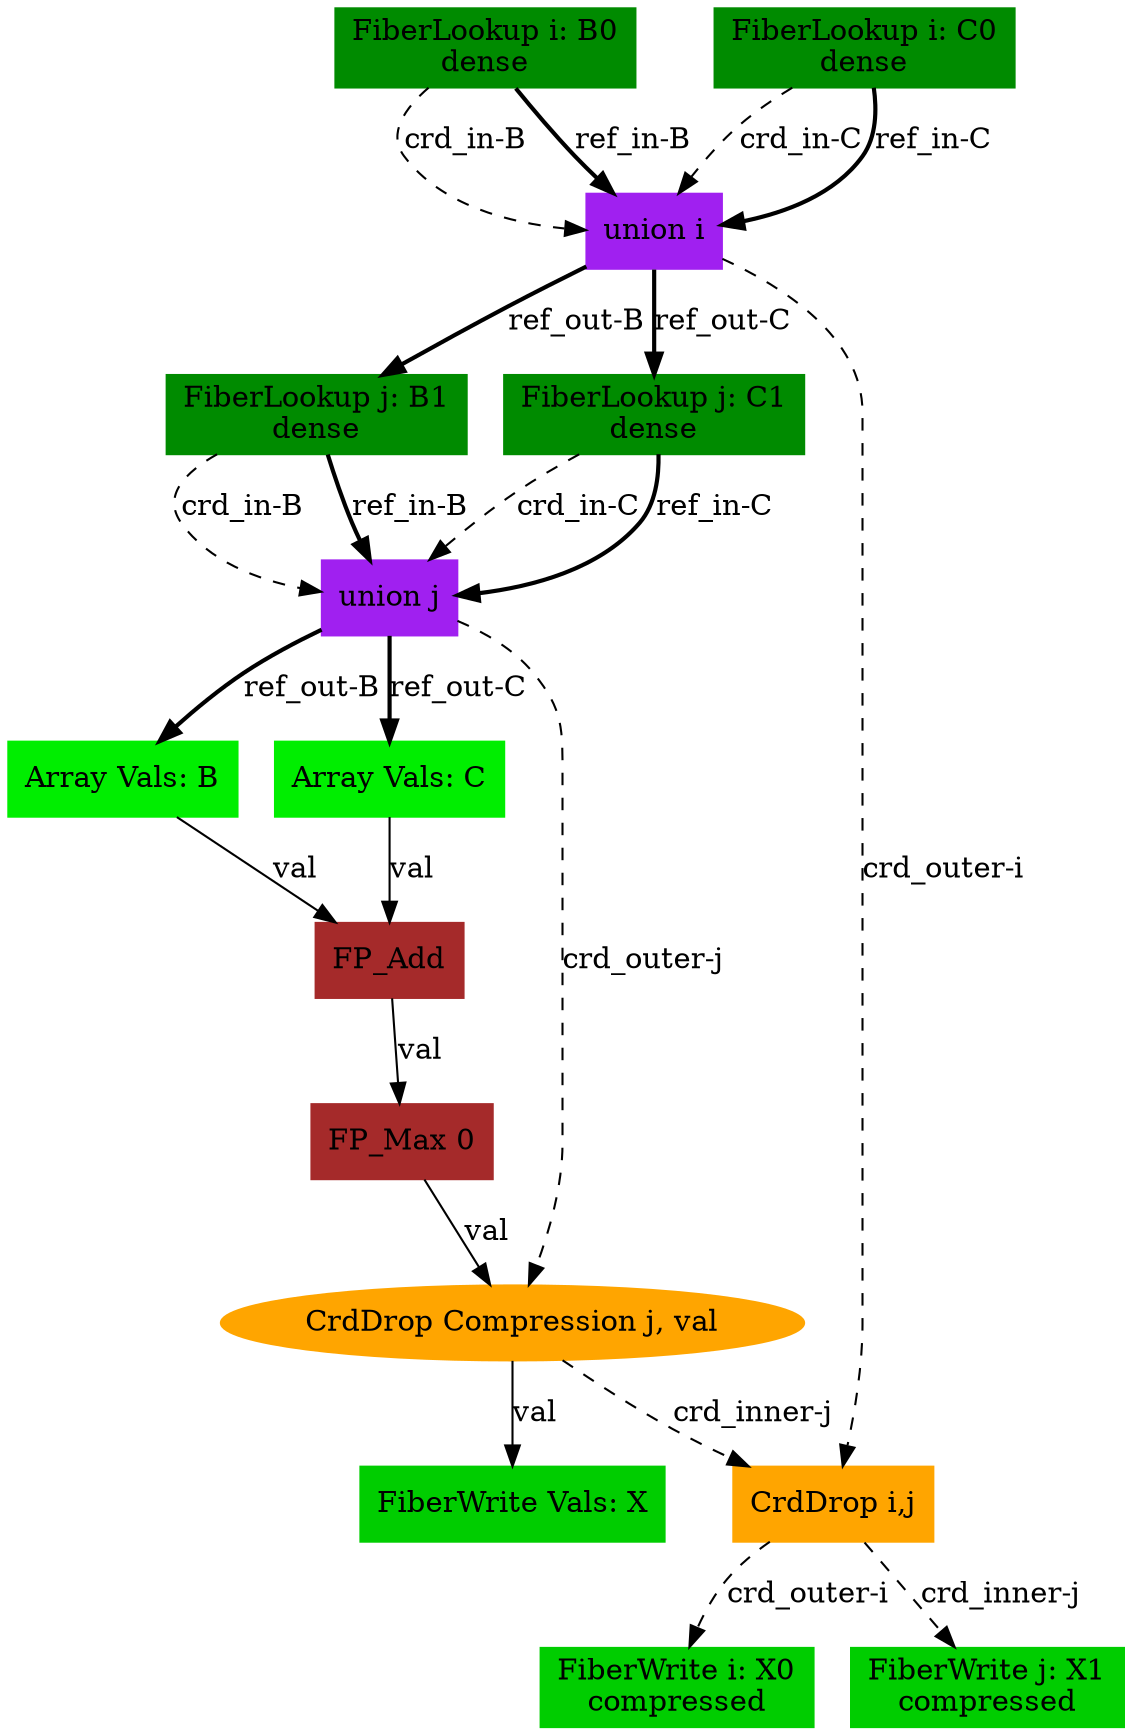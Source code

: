 digraph SAM {
    comment="X=ss01,B=dd01,C=dd01"
    10 [comment="type=fiberlookup,index=i,tensor=B,mode=0,format=dense,src=true,root=true" label="FiberLookup i: B0\ndense" color=green4 shape=box style=filled type="fiberlookup" index="i" tensor="B" mode="0" format="dense" src="true" root="true"]
    9 [comment="type=union,index=i" label="union i" color=purple shape=box style=filled type="union" index="i"]
    7 [comment="type=fiberlookup,index=j,tensor=B,mode=1,format=dense,src=true,root=false" label="FiberLookup j: B1\ndense" color=green4 shape=box style=filled type="fiberlookup" index="j" tensor="B" mode="1" format="dense" src="true" root="false"]
    6 [comment="type=union,index=j" label="union j" color=purple shape=box style=filled type="union" index="j"]
    4 [comment="type=arrayvals,tensor=B" label="Array Vals: B" color=green2 shape=box style=filled type="arrayvals" tensor="B"]
    3 [comment="type=fp_add" label="FP_Add" color=brown shape=box style=filled type="fp_add"]
    5 [comment="type=arrayvals,tensor=C" label="Array Vals: C" color=green2 shape=box style=filled type="arrayvals" tensor="C"]
    8 [comment="type=fiberlookup,index=j,tensor=C,mode=1,format=dense,src=true,root=false" label="FiberLookup j: C1\ndense" color=green4 shape=box style=filled type="fiberlookup" index="j" tensor="C" mode="1" format="dense" src="true" root="false"]
    11 [comment="type=fiberlookup,index=i,tensor=C,mode=0,format=dense,src=true,root=true" label="FiberLookup i: C0\ndense" color=green4 shape=box style=filled type="fiberlookup" index="i" tensor="C" mode="0" format="dense" src="true" root="true"]
    12 [comment="type=fp_max,const0=0" label="FP_Max 0" color=brown shape=box style=filled type="fp_max", const0="0"]
    13 [comment="type=crddrop,outer=j,inner=val,mode=0" label="CrdDrop Compression j, val" color=orange style=filled type="crddrop" outer="j" inner="val" mode="0"]
    0 [comment="type=fiberwrite,mode=vals,tensor=X,size=1*B0_dim*B1_dim,sink=true" label="FiberWrite Vals: X" color=green3 shape=box style=filled type="fiberwrite" tensor="X" mode="vals" size="2*B0_dim*B1_dim" sink="true"]
    14 [comment="type=crddrop,outer=i,inner=j" label="CrdDrop i,j" color=orange shape=box style=filled type="crddrop" outer="i" inner="j"]
    2 [comment="type=fiberwrite,index=i,tensor=X,mode=0,format=compressed,segsize=2,crdsize=B0_dim,sink=true" label="FiberWrite i: X0\ncompressed" color=green3 shape=box style=filled type="fiberwrite" index="i" tensor="X" mode="0" format="compressed" segsize="2" crdsize="B0_dim" sink="true"]
    1 [comment="type=fiberwrite,index=j,tensor=X,mode=1,format=compressed,segsize=B0_dim+1,crdsize=B0_dim*B1_dim,sink=true" label="FiberWrite j: X1\ncompressed" color=green3 shape=box style=filled type="fiberwrite" index="j" tensor="X" mode="1" format="compressed" segsize="B0_dim+1" crdsize="B0_dim*B1_dim" sink="true"]
    10 -> 9 [label="crd_in-B" style=dashed type="crd" comment="in-B"]
    9 -> 7 [label="ref_out-B" style=bold type="ref" comment="out-B"]
    7 -> 6 [label="crd_in-B" style=dashed type="crd" comment="in-B"]
    6 -> 4 [label="ref_out-B" style=bold type="ref" comment="out-B"]
    4 -> 3 [label="val" type="val"]
    6 -> 5 [label="ref_out-C" style=bold type="ref" comment="out-C"]
    5 -> 3 [label="val" type="val"]
    7 -> 6 [label="ref_in-B" style=bold type="ref" comment="in-B"]
    9 -> 8 [label="ref_out-C" style=bold type="ref" comment="out-C"]
    8 -> 6 [label="crd_in-C" style=dashed type="crd" comment="in-C"]
    8 -> 6 [label="ref_in-C" style=bold type="ref" comment="in-C"]
    10 -> 9 [label="ref_in-B" style=bold type="ref" comment="in-B"]
    11 -> 9 [label="crd_in-C" style=dashed type="crd" comment="in-C"]
    11 -> 9 [label="ref_in-C" style=bold type="ref" comment="in-C"]

    3 -> 12 [label="val" type="val" comment="val"]
    12 -> 13 [label="val" type="val" comment="inner-val"]
    6 -> 13 [label="crd_outer-j" style=dashed type="crd" comment="outer-j"]
    13 -> 0 [label="val" type="val", comment="val"]
    13 -> 14 [label="crd_inner-j" style=dashed type="crd" comment="inner-j"]
    9 -> 14 [label="crd_outer-i" style=dashed type="crd" comment="outer-i"]
    14 -> 2 [label="crd_outer-i" style=dashed type="crd" comment="outer-i"]
    14 -> 1 [label="crd_inner-j" style=dashed type="crd" comment="inner-j"]

}
